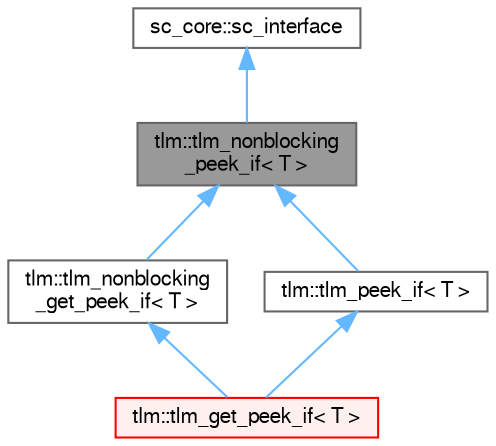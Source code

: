 digraph "tlm::tlm_nonblocking_peek_if&lt; T &gt;"
{
 // LATEX_PDF_SIZE
  bgcolor="transparent";
  edge [fontname=FreeSans,fontsize=10,labelfontname=FreeSans,labelfontsize=10];
  node [fontname=FreeSans,fontsize=10,shape=box,height=0.2,width=0.4];
  Node1 [id="Node000001",label="tlm::tlm_nonblocking\l_peek_if\< T \>",height=0.2,width=0.4,color="gray40", fillcolor="grey60", style="filled", fontcolor="black",tooltip=" "];
  Node2 -> Node1 [id="edge1_Node000001_Node000002",dir="back",color="steelblue1",style="solid",tooltip=" "];
  Node2 [id="Node000002",label="sc_core::sc_interface",height=0.2,width=0.4,color="gray40", fillcolor="white", style="filled",tooltip=" "];
  Node1 -> Node3 [id="edge2_Node000001_Node000003",dir="back",color="steelblue1",style="solid",tooltip=" "];
  Node3 [id="Node000003",label="tlm::tlm_nonblocking\l_get_peek_if\< T \>",height=0.2,width=0.4,color="gray40", fillcolor="white", style="filled",URL="$a01053.html",tooltip=" "];
  Node3 -> Node4 [id="edge3_Node000003_Node000004",dir="back",color="steelblue1",style="solid",tooltip=" "];
  Node4 [id="Node000004",label="tlm::tlm_get_peek_if\< T \>",height=0.2,width=0.4,color="red", fillcolor="#FFF0F0", style="filled",URL="$a01057.html",tooltip=" "];
  Node1 -> Node8 [id="edge4_Node000001_Node000008",dir="back",color="steelblue1",style="solid",tooltip=" "];
  Node8 [id="Node000008",label="tlm::tlm_peek_if\< T \>",height=0.2,width=0.4,color="gray40", fillcolor="white", style="filled",URL="$a01045.html",tooltip=" "];
  Node8 -> Node4 [id="edge5_Node000008_Node000004",dir="back",color="steelblue1",style="solid",tooltip=" "];
}
